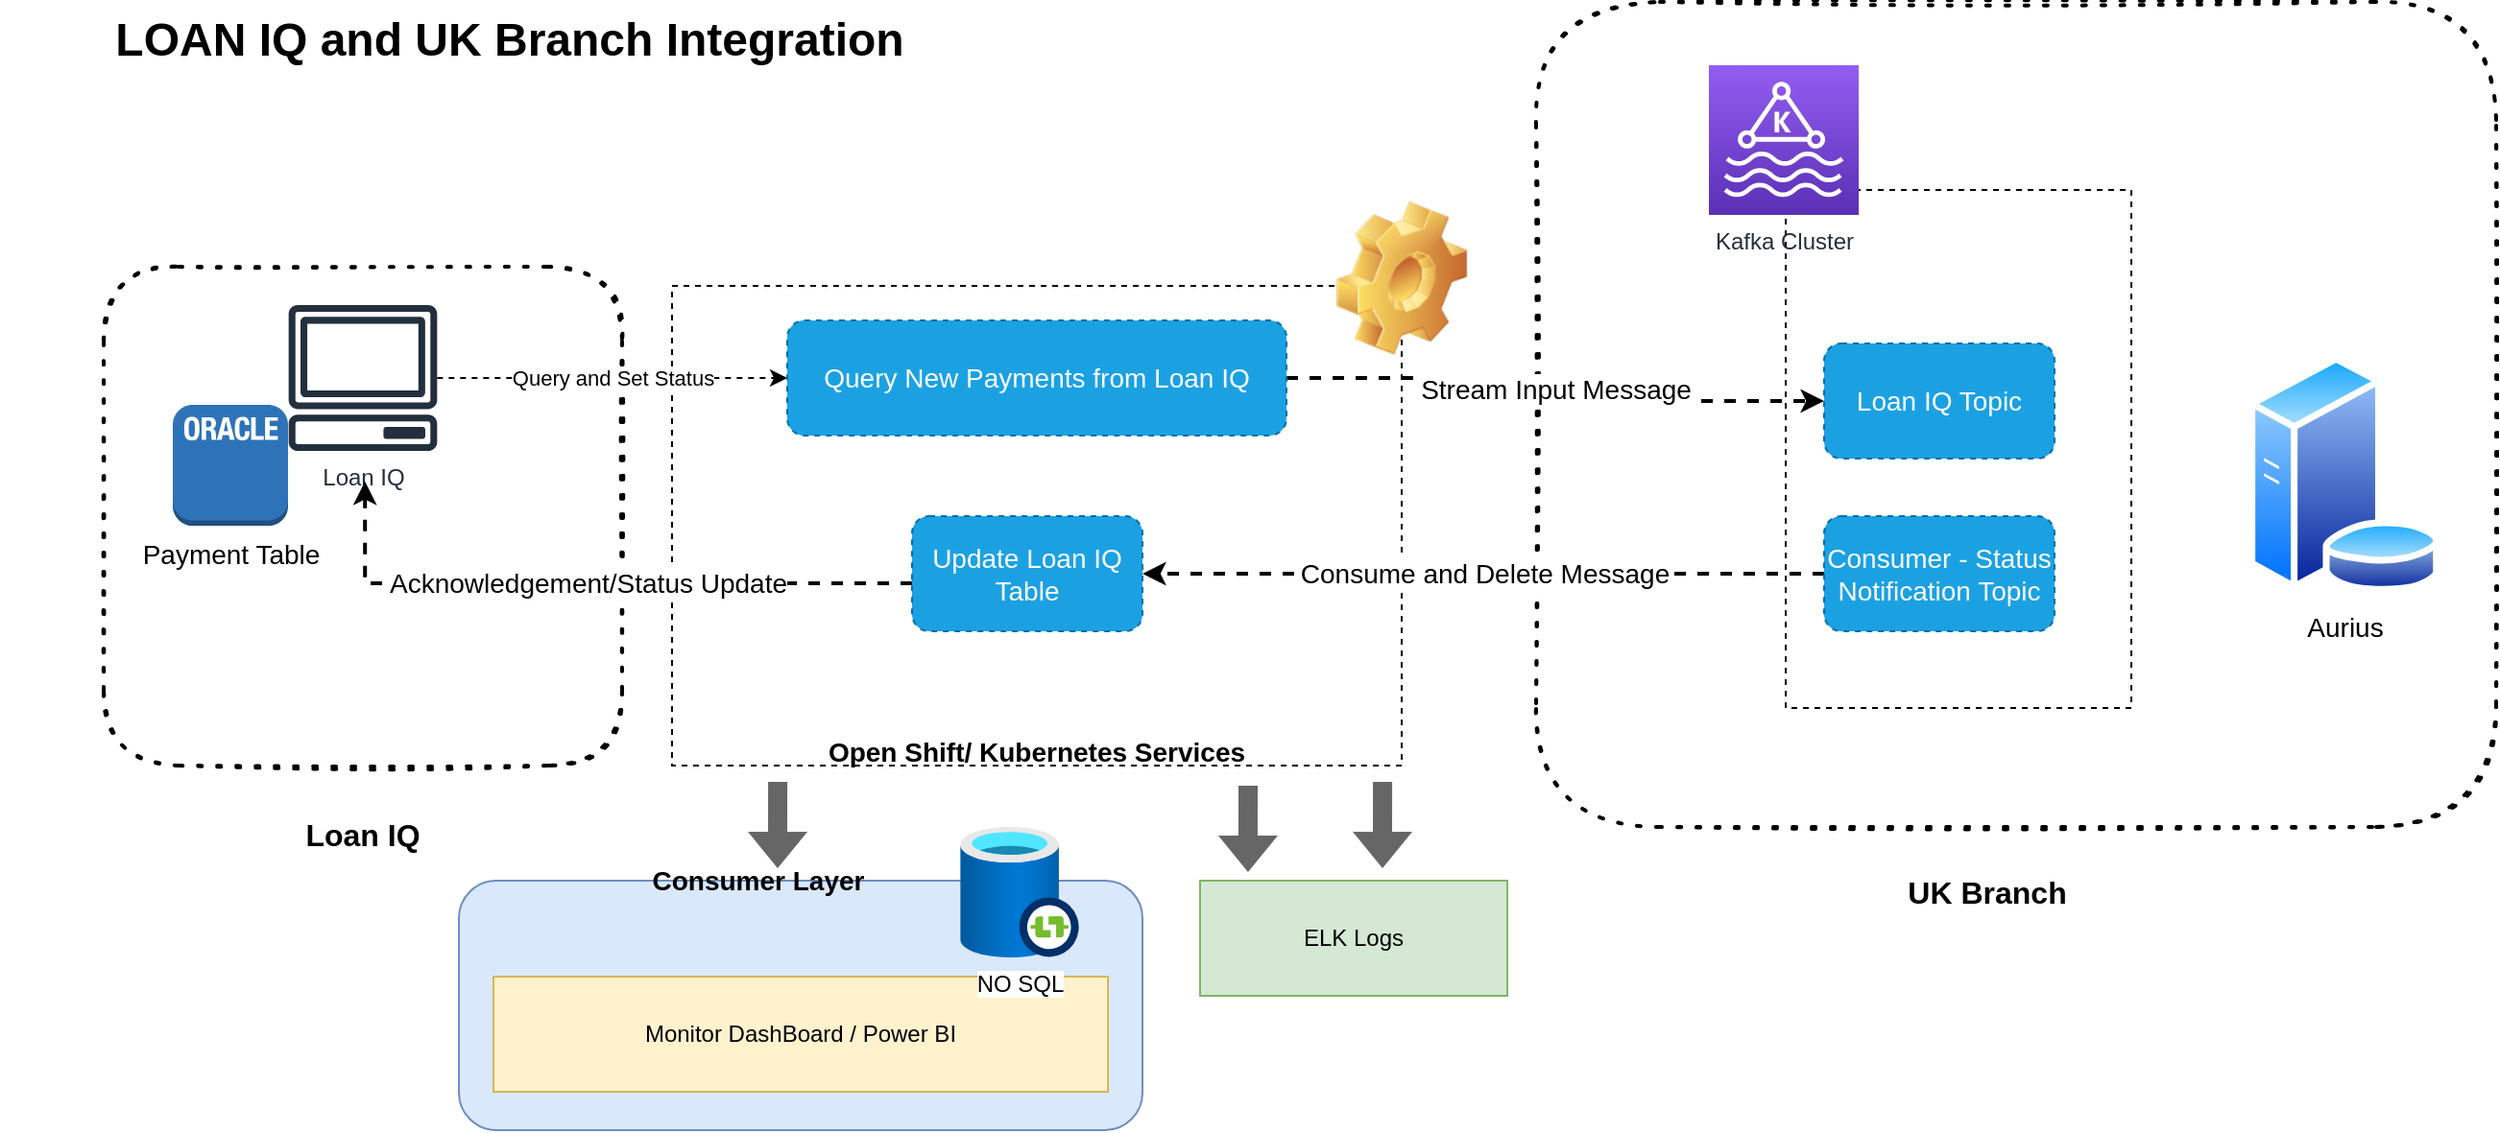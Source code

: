 <mxfile version="20.2.1" type="github">
  <diagram id="DG-5NgrOxhHIrOLOemOQ" name="Page-1">
    <mxGraphModel dx="1038" dy="579" grid="1" gridSize="10" guides="1" tooltips="1" connect="1" arrows="1" fold="1" page="1" pageScale="1" pageWidth="1400" pageHeight="850" math="0" shadow="0">
      <root>
        <mxCell id="0" />
        <mxCell id="1" parent="0" />
        <mxCell id="VCOzQ0IDnKiIIhDv4Ydc-34" value="" style="rounded=1;whiteSpace=wrap;html=1;dashed=1;fontSize=14;fontColor=#000000;strokeColor=#000000;fillColor=none;dashPattern=1 4;glass=1;sketch=1;perimeterSpacing=1;strokeWidth=2;" parent="1" vertex="1">
          <mxGeometry x="124" y="180" width="270" height="260" as="geometry" />
        </mxCell>
        <mxCell id="VCOzQ0IDnKiIIhDv4Ydc-44" value="" style="rounded=1;whiteSpace=wrap;html=1;dashed=1;fontSize=14;fontColor=#000000;strokeColor=#000000;fillColor=none;dashPattern=1 4;glass=1;sketch=1;perimeterSpacing=1;strokeWidth=2;" parent="1" vertex="1">
          <mxGeometry x="870" y="42" width="500" height="430" as="geometry" />
        </mxCell>
        <mxCell id="VCOzQ0IDnKiIIhDv4Ydc-28" value="" style="rounded=0;whiteSpace=wrap;html=1;fontSize=14;dashed=1;strokeColor=#000000;fillColor=none;" parent="1" vertex="1">
          <mxGeometry x="1000" y="140" width="180" height="270" as="geometry" />
        </mxCell>
        <mxCell id="VCOzQ0IDnKiIIhDv4Ydc-12" value="Payment Table" style="outlineConnect=0;dashed=0;verticalLabelPosition=bottom;verticalAlign=top;align=center;html=1;shape=mxgraph.aws3.oracle_db_instance_2;fillColor=#2E73B8;gradientColor=none;fontSize=14;" parent="1" vertex="1">
          <mxGeometry x="160" y="252" width="60" height="63" as="geometry" />
        </mxCell>
        <mxCell id="VCOzQ0IDnKiIIhDv4Ydc-13" value="" style="rounded=0;whiteSpace=wrap;html=1;fontSize=14;dashed=1;strokeColor=#000000;fillColor=none;" parent="1" vertex="1">
          <mxGeometry x="420" y="190" width="380" height="250" as="geometry" />
        </mxCell>
        <mxCell id="VCOzQ0IDnKiIIhDv4Ydc-4" value="" style="rounded=1;whiteSpace=wrap;html=1;fillColor=#dae8fc;strokeColor=#6c8ebf;" parent="1" vertex="1">
          <mxGeometry x="309" y="500" width="356" height="130" as="geometry" />
        </mxCell>
        <mxCell id="VCOzQ0IDnKiIIhDv4Ydc-1" value="Monitor DashBoard / Power BI" style="rounded=0;whiteSpace=wrap;html=1;fillColor=#fff2cc;strokeColor=#d6b656;" parent="1" vertex="1">
          <mxGeometry x="327" y="550" width="320" height="60" as="geometry" />
        </mxCell>
        <mxCell id="VCOzQ0IDnKiIIhDv4Ydc-2" value="ELK Logs" style="rounded=0;whiteSpace=wrap;html=1;fillColor=#d5e8d4;strokeColor=#82b366;" parent="1" vertex="1">
          <mxGeometry x="695" y="500" width="160" height="60" as="geometry" />
        </mxCell>
        <mxCell id="VCOzQ0IDnKiIIhDv4Ydc-5" value="&lt;b&gt;&lt;font style=&quot;font-size: 14px&quot;&gt;Consumer Layer&lt;/font&gt;&lt;/b&gt;" style="text;html=1;strokeColor=none;fillColor=none;align=center;verticalAlign=middle;whiteSpace=wrap;rounded=0;" parent="1" vertex="1">
          <mxGeometry x="385" y="480" width="160" height="40" as="geometry" />
        </mxCell>
        <mxCell id="VCOzQ0IDnKiIIhDv4Ydc-8" value="" style="image;html=1;image=img/lib/clip_art/general/Gear_128x128.png;fontSize=14;" parent="1" vertex="1">
          <mxGeometry x="760" y="146" width="80" height="80" as="geometry" />
        </mxCell>
        <mxCell id="yHC2c5BrPZ0VJRaet4lD-5" value="Query and Set Status" style="edgeStyle=orthogonalEdgeStyle;rounded=0;orthogonalLoop=1;jettySize=auto;html=1;dashed=1;" parent="1" source="VCOzQ0IDnKiIIhDv4Ydc-11" target="VCOzQ0IDnKiIIhDv4Ydc-26" edge="1">
          <mxGeometry relative="1" as="geometry" />
        </mxCell>
        <mxCell id="VCOzQ0IDnKiIIhDv4Ydc-11" value="Loan IQ" style="sketch=0;outlineConnect=0;fontColor=#232F3E;gradientColor=none;fillColor=#232F3D;strokeColor=none;dashed=0;verticalLabelPosition=bottom;verticalAlign=top;align=center;html=1;fontSize=12;fontStyle=0;aspect=fixed;pointerEvents=1;shape=mxgraph.aws4.client;" parent="1" vertex="1">
          <mxGeometry x="220" y="200" width="78" height="76" as="geometry" />
        </mxCell>
        <mxCell id="VCOzQ0IDnKiIIhDv4Ydc-14" style="edgeStyle=orthogonalEdgeStyle;rounded=0;orthogonalLoop=1;jettySize=auto;html=1;exitX=0.5;exitY=1;exitDx=0;exitDy=0;fontSize=14;" parent="1" source="VCOzQ0IDnKiIIhDv4Ydc-13" target="VCOzQ0IDnKiIIhDv4Ydc-13" edge="1">
          <mxGeometry relative="1" as="geometry" />
        </mxCell>
        <mxCell id="VCOzQ0IDnKiIIhDv4Ydc-21" value="&lt;b&gt;&lt;font&gt;Open Shift/ Kubernetes Services&lt;/font&gt;&lt;/b&gt;" style="text;html=1;strokeColor=none;fillColor=none;align=center;verticalAlign=middle;whiteSpace=wrap;rounded=0;dashed=1;fontSize=14;fontColor=#000000;" parent="1" vertex="1">
          <mxGeometry x="480" y="418" width="260" height="30" as="geometry" />
        </mxCell>
        <mxCell id="VCOzQ0IDnKiIIhDv4Ydc-24" value="Kafka Cluster" style="sketch=0;points=[[0,0,0],[0.25,0,0],[0.5,0,0],[0.75,0,0],[1,0,0],[0,1,0],[0.25,1,0],[0.5,1,0],[0.75,1,0],[1,1,0],[0,0.25,0],[0,0.5,0],[0,0.75,0],[1,0.25,0],[1,0.5,0],[1,0.75,0]];outlineConnect=0;fontColor=#232F3E;gradientColor=#945DF2;gradientDirection=north;fillColor=#5A30B5;strokeColor=#ffffff;dashed=0;verticalLabelPosition=bottom;verticalAlign=top;align=center;html=1;fontSize=12;fontStyle=0;aspect=fixed;shape=mxgraph.aws4.resourceIcon;resIcon=mxgraph.aws4.managed_streaming_for_kafka;" parent="1" vertex="1">
          <mxGeometry x="960" y="75" width="78" height="78" as="geometry" />
        </mxCell>
        <mxCell id="VCOzQ0IDnKiIIhDv4Ydc-43" value="Stream Input Message" style="edgeStyle=orthogonalEdgeStyle;rounded=0;orthogonalLoop=1;jettySize=auto;html=1;dashed=1;fontSize=14;fontColor=#000000;strokeWidth=2;fillColor=#666666;" parent="1" source="VCOzQ0IDnKiIIhDv4Ydc-26" target="VCOzQ0IDnKiIIhDv4Ydc-29" edge="1">
          <mxGeometry relative="1" as="geometry" />
        </mxCell>
        <mxCell id="VCOzQ0IDnKiIIhDv4Ydc-26" value="Query New Payments from Loan IQ" style="rounded=1;whiteSpace=wrap;html=1;dashed=1;fontSize=14;fontColor=#ffffff;strokeColor=#006EAF;fillColor=#1ba1e2;" parent="1" vertex="1">
          <mxGeometry x="480" y="208" width="260" height="60" as="geometry" />
        </mxCell>
        <mxCell id="VCOzQ0IDnKiIIhDv4Ydc-35" value="Acknowledgement/Status Update" style="edgeStyle=orthogonalEdgeStyle;rounded=0;orthogonalLoop=1;jettySize=auto;html=1;entryX=0.504;entryY=0.431;entryDx=0;entryDy=0;entryPerimeter=0;dashed=1;fontSize=14;fontColor=#000000;strokeWidth=2;fillColor=#666666;" parent="1" source="VCOzQ0IDnKiIIhDv4Ydc-27" target="VCOzQ0IDnKiIIhDv4Ydc-34" edge="1">
          <mxGeometry relative="1" as="geometry">
            <Array as="points">
              <mxPoint x="260" y="345" />
            </Array>
          </mxGeometry>
        </mxCell>
        <mxCell id="VCOzQ0IDnKiIIhDv4Ydc-27" value="Update Loan IQ Table" style="rounded=1;whiteSpace=wrap;html=1;dashed=1;fontSize=14;fontColor=#ffffff;strokeColor=#006EAF;fillColor=#1ba1e2;" parent="1" vertex="1">
          <mxGeometry x="545" y="310" width="120" height="60" as="geometry" />
        </mxCell>
        <mxCell id="VCOzQ0IDnKiIIhDv4Ydc-29" value="Loan IQ Topic" style="rounded=1;whiteSpace=wrap;html=1;dashed=1;fontSize=14;fontColor=#ffffff;strokeColor=#006EAF;fillColor=#1ba1e2;" parent="1" vertex="1">
          <mxGeometry x="1020" y="220" width="120" height="60" as="geometry" />
        </mxCell>
        <mxCell id="VCOzQ0IDnKiIIhDv4Ydc-42" value="Consume and Delete Message" style="edgeStyle=orthogonalEdgeStyle;rounded=0;orthogonalLoop=1;jettySize=auto;html=1;dashed=1;fontSize=14;fontColor=#000000;strokeWidth=2;fillColor=#666666;" parent="1" source="VCOzQ0IDnKiIIhDv4Ydc-30" target="VCOzQ0IDnKiIIhDv4Ydc-27" edge="1">
          <mxGeometry relative="1" as="geometry" />
        </mxCell>
        <mxCell id="VCOzQ0IDnKiIIhDv4Ydc-30" value="Consumer - Status Notification Topic" style="rounded=1;whiteSpace=wrap;html=1;dashed=1;fontSize=14;fontColor=#ffffff;strokeColor=#006EAF;fillColor=#1ba1e2;" parent="1" vertex="1">
          <mxGeometry x="1020" y="310" width="120" height="60" as="geometry" />
        </mxCell>
        <mxCell id="VCOzQ0IDnKiIIhDv4Ydc-32" value="Aurius" style="aspect=fixed;perimeter=ellipsePerimeter;html=1;align=center;shadow=0;dashed=0;spacingTop=3;image;image=img/lib/active_directory/database_server.svg;fontSize=14;fontColor=#000000;strokeColor=#000000;fillColor=none;" parent="1" vertex="1">
          <mxGeometry x="1240" y="226" width="101.68" height="124" as="geometry" />
        </mxCell>
        <mxCell id="VCOzQ0IDnKiIIhDv4Ydc-37" value="NO SQL" style="aspect=fixed;html=1;points=[];align=center;image;fontSize=12;image=img/lib/azure2/databases/SSIS_Lift_And_Shift_IR.svg;rounded=1;glass=1;dashed=1;dashPattern=1 4;sketch=1;fontColor=#000000;strokeColor=#000000;strokeWidth=2;fillColor=none;" parent="1" vertex="1">
          <mxGeometry x="570" y="472" width="62" height="68" as="geometry" />
        </mxCell>
        <mxCell id="VCOzQ0IDnKiIIhDv4Ydc-38" value="" style="endArrow=classic;html=1;rounded=0;fontSize=14;strokeColor=none;shape=flexArrow;fillColor=#666666;entryX=0.156;entryY=-0.067;entryDx=0;entryDy=0;entryPerimeter=0;" parent="1" target="VCOzQ0IDnKiIIhDv4Ydc-2" edge="1">
          <mxGeometry width="50" height="50" relative="1" as="geometry">
            <mxPoint x="720" y="450" as="sourcePoint" />
            <mxPoint x="720" y="470" as="targetPoint" />
          </mxGeometry>
        </mxCell>
        <mxCell id="VCOzQ0IDnKiIIhDv4Ydc-40" value="" style="endArrow=classic;html=1;rounded=0;fontSize=14;strokeColor=none;shape=flexArrow;fillColor=#666666;entryX=0.156;entryY=-0.067;entryDx=0;entryDy=0;entryPerimeter=0;" parent="1" edge="1">
          <mxGeometry width="50" height="50" relative="1" as="geometry">
            <mxPoint x="790.04" y="448" as="sourcePoint" />
            <mxPoint x="790" y="493.98" as="targetPoint" />
          </mxGeometry>
        </mxCell>
        <mxCell id="VCOzQ0IDnKiIIhDv4Ydc-41" value="" style="endArrow=classic;html=1;rounded=0;fontSize=14;strokeColor=none;shape=flexArrow;fillColor=#666666;entryX=0.156;entryY=-0.067;entryDx=0;entryDy=0;entryPerimeter=0;" parent="1" edge="1">
          <mxGeometry width="50" height="50" relative="1" as="geometry">
            <mxPoint x="475.04" y="448" as="sourcePoint" />
            <mxPoint x="475" y="493.98" as="targetPoint" />
          </mxGeometry>
        </mxCell>
        <mxCell id="VCOzQ0IDnKiIIhDv4Ydc-45" value="UK Branch" style="text;html=1;strokeColor=none;fillColor=none;align=center;verticalAlign=middle;whiteSpace=wrap;rounded=0;glass=1;dashed=1;dashPattern=1 4;sketch=1;fontSize=16;fontColor=#000000;fontStyle=1" parent="1" vertex="1">
          <mxGeometry x="1050" y="491" width="110" height="30" as="geometry" />
        </mxCell>
        <mxCell id="VCOzQ0IDnKiIIhDv4Ydc-47" value="Loan IQ" style="text;html=1;strokeColor=none;fillColor=none;align=center;verticalAlign=middle;whiteSpace=wrap;rounded=0;glass=1;dashed=1;dashPattern=1 4;sketch=1;fontSize=16;fontColor=#000000;fontStyle=1" parent="1" vertex="1">
          <mxGeometry x="204" y="461" width="110" height="30" as="geometry" />
        </mxCell>
        <mxCell id="y_HDMWCJWSB0qehqekKJ-5" value="LOAN IQ and UK Branch Integration" style="text;strokeColor=none;fillColor=none;html=1;fontSize=24;fontStyle=1;verticalAlign=middle;align=center;" vertex="1" parent="1">
          <mxGeometry x="70" y="42" width="530" height="40" as="geometry" />
        </mxCell>
      </root>
    </mxGraphModel>
  </diagram>
</mxfile>

